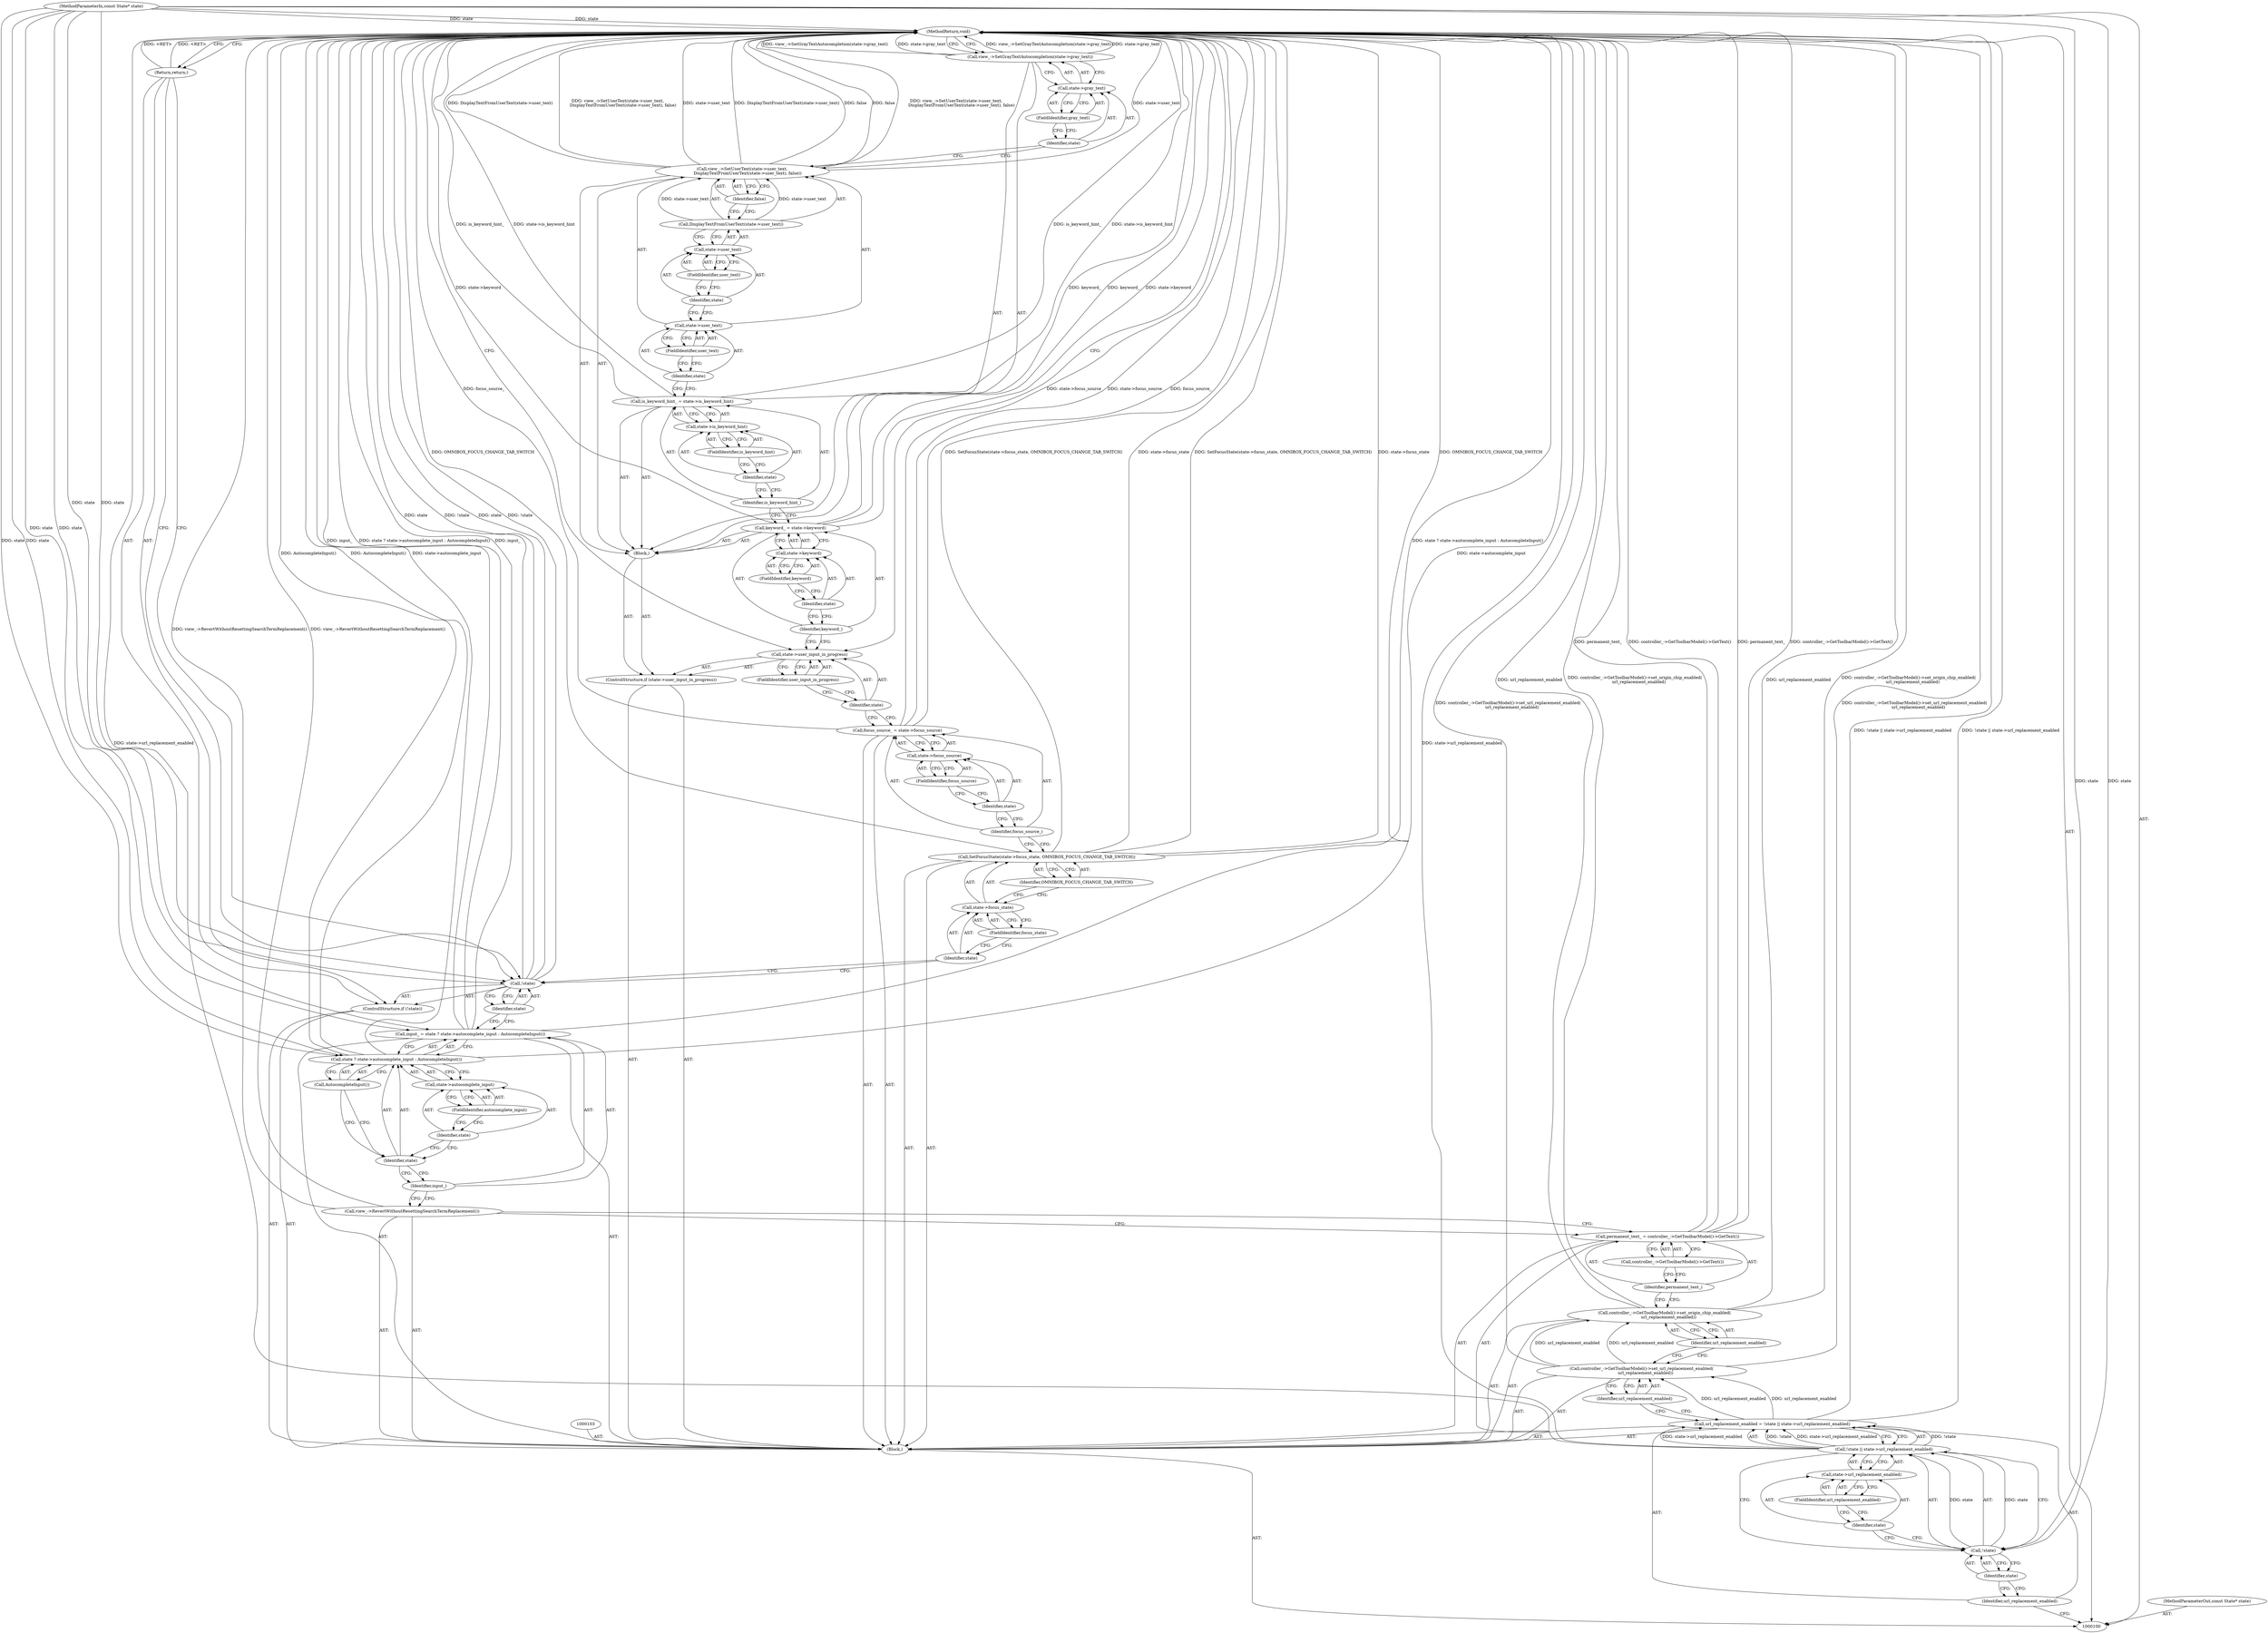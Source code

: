 digraph "0_Chrome_c2364e0ce42878a2177c6f4cf7adb3c715b777c1" {
"1000170" [label="(MethodReturn,void)"];
"1000101" [label="(MethodParameterIn,const State* state)"];
"1000237" [label="(MethodParameterOut,const State* state)"];
"1000102" [label="(Block,)"];
"1000128" [label="(ControlStructure,if (!state))"];
"1000129" [label="(Call,!state)"];
"1000130" [label="(Identifier,state)"];
"1000131" [label="(Return,return;)"];
"1000133" [label="(Call,state->focus_state)"];
"1000134" [label="(Identifier,state)"];
"1000132" [label="(Call,SetFocusState(state->focus_state, OMNIBOX_FOCUS_CHANGE_TAB_SWITCH))"];
"1000135" [label="(FieldIdentifier,focus_state)"];
"1000136" [label="(Identifier,OMNIBOX_FOCUS_CHANGE_TAB_SWITCH)"];
"1000139" [label="(Call,state->focus_source)"];
"1000140" [label="(Identifier,state)"];
"1000137" [label="(Call,focus_source_ = state->focus_source)"];
"1000138" [label="(Identifier,focus_source_)"];
"1000141" [label="(FieldIdentifier,focus_source)"];
"1000145" [label="(FieldIdentifier,user_input_in_progress)"];
"1000142" [label="(ControlStructure,if (state->user_input_in_progress))"];
"1000146" [label="(Block,)"];
"1000143" [label="(Call,state->user_input_in_progress)"];
"1000144" [label="(Identifier,state)"];
"1000149" [label="(Call,state->keyword)"];
"1000150" [label="(Identifier,state)"];
"1000151" [label="(FieldIdentifier,keyword)"];
"1000147" [label="(Call,keyword_ = state->keyword)"];
"1000148" [label="(Identifier,keyword_)"];
"1000154" [label="(Call,state->is_keyword_hint)"];
"1000155" [label="(Identifier,state)"];
"1000156" [label="(FieldIdentifier,is_keyword_hint)"];
"1000152" [label="(Call,is_keyword_hint_ = state->is_keyword_hint)"];
"1000153" [label="(Identifier,is_keyword_hint_)"];
"1000158" [label="(Call,state->user_text)"];
"1000159" [label="(Identifier,state)"];
"1000160" [label="(FieldIdentifier,user_text)"];
"1000157" [label="(Call,view_->SetUserText(state->user_text,\n        DisplayTextFromUserText(state->user_text), false))"];
"1000162" [label="(Call,state->user_text)"];
"1000163" [label="(Identifier,state)"];
"1000164" [label="(FieldIdentifier,user_text)"];
"1000165" [label="(Identifier,false)"];
"1000161" [label="(Call,DisplayTextFromUserText(state->user_text))"];
"1000106" [label="(Call,!state || state->url_replacement_enabled)"];
"1000107" [label="(Call,!state)"];
"1000108" [label="(Identifier,state)"];
"1000109" [label="(Call,state->url_replacement_enabled)"];
"1000110" [label="(Identifier,state)"];
"1000111" [label="(FieldIdentifier,url_replacement_enabled)"];
"1000104" [label="(Call,url_replacement_enabled = !state || state->url_replacement_enabled)"];
"1000105" [label="(Identifier,url_replacement_enabled)"];
"1000167" [label="(Call,state->gray_text)"];
"1000168" [label="(Identifier,state)"];
"1000166" [label="(Call,view_->SetGrayTextAutocompletion(state->gray_text))"];
"1000169" [label="(FieldIdentifier,gray_text)"];
"1000112" [label="(Call,controller_->GetToolbarModel()->set_url_replacement_enabled(\n      url_replacement_enabled))"];
"1000113" [label="(Identifier,url_replacement_enabled)"];
"1000114" [label="(Call,controller_->GetToolbarModel()->set_origin_chip_enabled(\n      url_replacement_enabled))"];
"1000115" [label="(Identifier,url_replacement_enabled)"];
"1000118" [label="(Call,controller_->GetToolbarModel()->GetText())"];
"1000116" [label="(Call,permanent_text_ = controller_->GetToolbarModel()->GetText())"];
"1000117" [label="(Identifier,permanent_text_)"];
"1000119" [label="(Call,view_->RevertWithoutResettingSearchTermReplacement())"];
"1000122" [label="(Call,state ? state->autocomplete_input : AutocompleteInput())"];
"1000123" [label="(Identifier,state)"];
"1000124" [label="(Call,state->autocomplete_input)"];
"1000125" [label="(Identifier,state)"];
"1000120" [label="(Call,input_ = state ? state->autocomplete_input : AutocompleteInput())"];
"1000121" [label="(Identifier,input_)"];
"1000126" [label="(FieldIdentifier,autocomplete_input)"];
"1000127" [label="(Call,AutocompleteInput())"];
"1000170" -> "1000100"  [label="AST: "];
"1000170" -> "1000131"  [label="CFG: "];
"1000170" -> "1000166"  [label="CFG: "];
"1000170" -> "1000143"  [label="CFG: "];
"1000131" -> "1000170"  [label="DDG: <RET>"];
"1000116" -> "1000170"  [label="DDG: permanent_text_"];
"1000116" -> "1000170"  [label="DDG: controller_->GetToolbarModel()->GetText()"];
"1000129" -> "1000170"  [label="DDG: state"];
"1000129" -> "1000170"  [label="DDG: !state"];
"1000157" -> "1000170"  [label="DDG: view_->SetUserText(state->user_text,\n        DisplayTextFromUserText(state->user_text), false)"];
"1000157" -> "1000170"  [label="DDG: state->user_text"];
"1000157" -> "1000170"  [label="DDG: DisplayTextFromUserText(state->user_text)"];
"1000157" -> "1000170"  [label="DDG: false"];
"1000114" -> "1000170"  [label="DDG: controller_->GetToolbarModel()->set_origin_chip_enabled(\n      url_replacement_enabled)"];
"1000114" -> "1000170"  [label="DDG: url_replacement_enabled"];
"1000152" -> "1000170"  [label="DDG: state->is_keyword_hint"];
"1000152" -> "1000170"  [label="DDG: is_keyword_hint_"];
"1000137" -> "1000170"  [label="DDG: focus_source_"];
"1000137" -> "1000170"  [label="DDG: state->focus_source"];
"1000119" -> "1000170"  [label="DDG: view_->RevertWithoutResettingSearchTermReplacement()"];
"1000132" -> "1000170"  [label="DDG: SetFocusState(state->focus_state, OMNIBOX_FOCUS_CHANGE_TAB_SWITCH)"];
"1000132" -> "1000170"  [label="DDG: state->focus_state"];
"1000132" -> "1000170"  [label="DDG: OMNIBOX_FOCUS_CHANGE_TAB_SWITCH"];
"1000166" -> "1000170"  [label="DDG: view_->SetGrayTextAutocompletion(state->gray_text)"];
"1000166" -> "1000170"  [label="DDG: state->gray_text"];
"1000120" -> "1000170"  [label="DDG: input_"];
"1000120" -> "1000170"  [label="DDG: state ? state->autocomplete_input : AutocompleteInput()"];
"1000147" -> "1000170"  [label="DDG: state->keyword"];
"1000147" -> "1000170"  [label="DDG: keyword_"];
"1000122" -> "1000170"  [label="DDG: AutocompleteInput()"];
"1000122" -> "1000170"  [label="DDG: state->autocomplete_input"];
"1000112" -> "1000170"  [label="DDG: controller_->GetToolbarModel()->set_url_replacement_enabled(\n      url_replacement_enabled)"];
"1000101" -> "1000170"  [label="DDG: state"];
"1000104" -> "1000170"  [label="DDG: !state || state->url_replacement_enabled"];
"1000106" -> "1000170"  [label="DDG: state->url_replacement_enabled"];
"1000101" -> "1000100"  [label="AST: "];
"1000101" -> "1000170"  [label="DDG: state"];
"1000101" -> "1000107"  [label="DDG: state"];
"1000101" -> "1000120"  [label="DDG: state"];
"1000101" -> "1000122"  [label="DDG: state"];
"1000101" -> "1000129"  [label="DDG: state"];
"1000237" -> "1000100"  [label="AST: "];
"1000102" -> "1000100"  [label="AST: "];
"1000103" -> "1000102"  [label="AST: "];
"1000104" -> "1000102"  [label="AST: "];
"1000112" -> "1000102"  [label="AST: "];
"1000114" -> "1000102"  [label="AST: "];
"1000116" -> "1000102"  [label="AST: "];
"1000119" -> "1000102"  [label="AST: "];
"1000120" -> "1000102"  [label="AST: "];
"1000128" -> "1000102"  [label="AST: "];
"1000132" -> "1000102"  [label="AST: "];
"1000137" -> "1000102"  [label="AST: "];
"1000142" -> "1000102"  [label="AST: "];
"1000128" -> "1000102"  [label="AST: "];
"1000129" -> "1000128"  [label="AST: "];
"1000131" -> "1000128"  [label="AST: "];
"1000129" -> "1000128"  [label="AST: "];
"1000129" -> "1000130"  [label="CFG: "];
"1000130" -> "1000129"  [label="AST: "];
"1000131" -> "1000129"  [label="CFG: "];
"1000134" -> "1000129"  [label="CFG: "];
"1000129" -> "1000170"  [label="DDG: state"];
"1000129" -> "1000170"  [label="DDG: !state"];
"1000101" -> "1000129"  [label="DDG: state"];
"1000130" -> "1000129"  [label="AST: "];
"1000130" -> "1000120"  [label="CFG: "];
"1000129" -> "1000130"  [label="CFG: "];
"1000131" -> "1000128"  [label="AST: "];
"1000131" -> "1000129"  [label="CFG: "];
"1000170" -> "1000131"  [label="CFG: "];
"1000131" -> "1000170"  [label="DDG: <RET>"];
"1000133" -> "1000132"  [label="AST: "];
"1000133" -> "1000135"  [label="CFG: "];
"1000134" -> "1000133"  [label="AST: "];
"1000135" -> "1000133"  [label="AST: "];
"1000136" -> "1000133"  [label="CFG: "];
"1000134" -> "1000133"  [label="AST: "];
"1000134" -> "1000129"  [label="CFG: "];
"1000135" -> "1000134"  [label="CFG: "];
"1000132" -> "1000102"  [label="AST: "];
"1000132" -> "1000136"  [label="CFG: "];
"1000133" -> "1000132"  [label="AST: "];
"1000136" -> "1000132"  [label="AST: "];
"1000138" -> "1000132"  [label="CFG: "];
"1000132" -> "1000170"  [label="DDG: SetFocusState(state->focus_state, OMNIBOX_FOCUS_CHANGE_TAB_SWITCH)"];
"1000132" -> "1000170"  [label="DDG: state->focus_state"];
"1000132" -> "1000170"  [label="DDG: OMNIBOX_FOCUS_CHANGE_TAB_SWITCH"];
"1000135" -> "1000133"  [label="AST: "];
"1000135" -> "1000134"  [label="CFG: "];
"1000133" -> "1000135"  [label="CFG: "];
"1000136" -> "1000132"  [label="AST: "];
"1000136" -> "1000133"  [label="CFG: "];
"1000132" -> "1000136"  [label="CFG: "];
"1000139" -> "1000137"  [label="AST: "];
"1000139" -> "1000141"  [label="CFG: "];
"1000140" -> "1000139"  [label="AST: "];
"1000141" -> "1000139"  [label="AST: "];
"1000137" -> "1000139"  [label="CFG: "];
"1000140" -> "1000139"  [label="AST: "];
"1000140" -> "1000138"  [label="CFG: "];
"1000141" -> "1000140"  [label="CFG: "];
"1000137" -> "1000102"  [label="AST: "];
"1000137" -> "1000139"  [label="CFG: "];
"1000138" -> "1000137"  [label="AST: "];
"1000139" -> "1000137"  [label="AST: "];
"1000144" -> "1000137"  [label="CFG: "];
"1000137" -> "1000170"  [label="DDG: focus_source_"];
"1000137" -> "1000170"  [label="DDG: state->focus_source"];
"1000138" -> "1000137"  [label="AST: "];
"1000138" -> "1000132"  [label="CFG: "];
"1000140" -> "1000138"  [label="CFG: "];
"1000141" -> "1000139"  [label="AST: "];
"1000141" -> "1000140"  [label="CFG: "];
"1000139" -> "1000141"  [label="CFG: "];
"1000145" -> "1000143"  [label="AST: "];
"1000145" -> "1000144"  [label="CFG: "];
"1000143" -> "1000145"  [label="CFG: "];
"1000142" -> "1000102"  [label="AST: "];
"1000143" -> "1000142"  [label="AST: "];
"1000146" -> "1000142"  [label="AST: "];
"1000146" -> "1000142"  [label="AST: "];
"1000147" -> "1000146"  [label="AST: "];
"1000152" -> "1000146"  [label="AST: "];
"1000157" -> "1000146"  [label="AST: "];
"1000166" -> "1000146"  [label="AST: "];
"1000143" -> "1000142"  [label="AST: "];
"1000143" -> "1000145"  [label="CFG: "];
"1000144" -> "1000143"  [label="AST: "];
"1000145" -> "1000143"  [label="AST: "];
"1000148" -> "1000143"  [label="CFG: "];
"1000170" -> "1000143"  [label="CFG: "];
"1000144" -> "1000143"  [label="AST: "];
"1000144" -> "1000137"  [label="CFG: "];
"1000145" -> "1000144"  [label="CFG: "];
"1000149" -> "1000147"  [label="AST: "];
"1000149" -> "1000151"  [label="CFG: "];
"1000150" -> "1000149"  [label="AST: "];
"1000151" -> "1000149"  [label="AST: "];
"1000147" -> "1000149"  [label="CFG: "];
"1000150" -> "1000149"  [label="AST: "];
"1000150" -> "1000148"  [label="CFG: "];
"1000151" -> "1000150"  [label="CFG: "];
"1000151" -> "1000149"  [label="AST: "];
"1000151" -> "1000150"  [label="CFG: "];
"1000149" -> "1000151"  [label="CFG: "];
"1000147" -> "1000146"  [label="AST: "];
"1000147" -> "1000149"  [label="CFG: "];
"1000148" -> "1000147"  [label="AST: "];
"1000149" -> "1000147"  [label="AST: "];
"1000153" -> "1000147"  [label="CFG: "];
"1000147" -> "1000170"  [label="DDG: state->keyword"];
"1000147" -> "1000170"  [label="DDG: keyword_"];
"1000148" -> "1000147"  [label="AST: "];
"1000148" -> "1000143"  [label="CFG: "];
"1000150" -> "1000148"  [label="CFG: "];
"1000154" -> "1000152"  [label="AST: "];
"1000154" -> "1000156"  [label="CFG: "];
"1000155" -> "1000154"  [label="AST: "];
"1000156" -> "1000154"  [label="AST: "];
"1000152" -> "1000154"  [label="CFG: "];
"1000155" -> "1000154"  [label="AST: "];
"1000155" -> "1000153"  [label="CFG: "];
"1000156" -> "1000155"  [label="CFG: "];
"1000156" -> "1000154"  [label="AST: "];
"1000156" -> "1000155"  [label="CFG: "];
"1000154" -> "1000156"  [label="CFG: "];
"1000152" -> "1000146"  [label="AST: "];
"1000152" -> "1000154"  [label="CFG: "];
"1000153" -> "1000152"  [label="AST: "];
"1000154" -> "1000152"  [label="AST: "];
"1000159" -> "1000152"  [label="CFG: "];
"1000152" -> "1000170"  [label="DDG: state->is_keyword_hint"];
"1000152" -> "1000170"  [label="DDG: is_keyword_hint_"];
"1000153" -> "1000152"  [label="AST: "];
"1000153" -> "1000147"  [label="CFG: "];
"1000155" -> "1000153"  [label="CFG: "];
"1000158" -> "1000157"  [label="AST: "];
"1000158" -> "1000160"  [label="CFG: "];
"1000159" -> "1000158"  [label="AST: "];
"1000160" -> "1000158"  [label="AST: "];
"1000163" -> "1000158"  [label="CFG: "];
"1000159" -> "1000158"  [label="AST: "];
"1000159" -> "1000152"  [label="CFG: "];
"1000160" -> "1000159"  [label="CFG: "];
"1000160" -> "1000158"  [label="AST: "];
"1000160" -> "1000159"  [label="CFG: "];
"1000158" -> "1000160"  [label="CFG: "];
"1000157" -> "1000146"  [label="AST: "];
"1000157" -> "1000165"  [label="CFG: "];
"1000158" -> "1000157"  [label="AST: "];
"1000161" -> "1000157"  [label="AST: "];
"1000165" -> "1000157"  [label="AST: "];
"1000168" -> "1000157"  [label="CFG: "];
"1000157" -> "1000170"  [label="DDG: view_->SetUserText(state->user_text,\n        DisplayTextFromUserText(state->user_text), false)"];
"1000157" -> "1000170"  [label="DDG: state->user_text"];
"1000157" -> "1000170"  [label="DDG: DisplayTextFromUserText(state->user_text)"];
"1000157" -> "1000170"  [label="DDG: false"];
"1000161" -> "1000157"  [label="DDG: state->user_text"];
"1000162" -> "1000161"  [label="AST: "];
"1000162" -> "1000164"  [label="CFG: "];
"1000163" -> "1000162"  [label="AST: "];
"1000164" -> "1000162"  [label="AST: "];
"1000161" -> "1000162"  [label="CFG: "];
"1000163" -> "1000162"  [label="AST: "];
"1000163" -> "1000158"  [label="CFG: "];
"1000164" -> "1000163"  [label="CFG: "];
"1000164" -> "1000162"  [label="AST: "];
"1000164" -> "1000163"  [label="CFG: "];
"1000162" -> "1000164"  [label="CFG: "];
"1000165" -> "1000157"  [label="AST: "];
"1000165" -> "1000161"  [label="CFG: "];
"1000157" -> "1000165"  [label="CFG: "];
"1000161" -> "1000157"  [label="AST: "];
"1000161" -> "1000162"  [label="CFG: "];
"1000162" -> "1000161"  [label="AST: "];
"1000165" -> "1000161"  [label="CFG: "];
"1000161" -> "1000157"  [label="DDG: state->user_text"];
"1000106" -> "1000104"  [label="AST: "];
"1000106" -> "1000107"  [label="CFG: "];
"1000106" -> "1000109"  [label="CFG: "];
"1000107" -> "1000106"  [label="AST: "];
"1000109" -> "1000106"  [label="AST: "];
"1000104" -> "1000106"  [label="CFG: "];
"1000106" -> "1000170"  [label="DDG: state->url_replacement_enabled"];
"1000106" -> "1000104"  [label="DDG: !state"];
"1000106" -> "1000104"  [label="DDG: state->url_replacement_enabled"];
"1000107" -> "1000106"  [label="DDG: state"];
"1000107" -> "1000106"  [label="AST: "];
"1000107" -> "1000108"  [label="CFG: "];
"1000108" -> "1000107"  [label="AST: "];
"1000110" -> "1000107"  [label="CFG: "];
"1000106" -> "1000107"  [label="CFG: "];
"1000107" -> "1000106"  [label="DDG: state"];
"1000101" -> "1000107"  [label="DDG: state"];
"1000108" -> "1000107"  [label="AST: "];
"1000108" -> "1000105"  [label="CFG: "];
"1000107" -> "1000108"  [label="CFG: "];
"1000109" -> "1000106"  [label="AST: "];
"1000109" -> "1000111"  [label="CFG: "];
"1000110" -> "1000109"  [label="AST: "];
"1000111" -> "1000109"  [label="AST: "];
"1000106" -> "1000109"  [label="CFG: "];
"1000110" -> "1000109"  [label="AST: "];
"1000110" -> "1000107"  [label="CFG: "];
"1000111" -> "1000110"  [label="CFG: "];
"1000111" -> "1000109"  [label="AST: "];
"1000111" -> "1000110"  [label="CFG: "];
"1000109" -> "1000111"  [label="CFG: "];
"1000104" -> "1000102"  [label="AST: "];
"1000104" -> "1000106"  [label="CFG: "];
"1000105" -> "1000104"  [label="AST: "];
"1000106" -> "1000104"  [label="AST: "];
"1000113" -> "1000104"  [label="CFG: "];
"1000104" -> "1000170"  [label="DDG: !state || state->url_replacement_enabled"];
"1000106" -> "1000104"  [label="DDG: !state"];
"1000106" -> "1000104"  [label="DDG: state->url_replacement_enabled"];
"1000104" -> "1000112"  [label="DDG: url_replacement_enabled"];
"1000105" -> "1000104"  [label="AST: "];
"1000105" -> "1000100"  [label="CFG: "];
"1000108" -> "1000105"  [label="CFG: "];
"1000167" -> "1000166"  [label="AST: "];
"1000167" -> "1000169"  [label="CFG: "];
"1000168" -> "1000167"  [label="AST: "];
"1000169" -> "1000167"  [label="AST: "];
"1000166" -> "1000167"  [label="CFG: "];
"1000168" -> "1000167"  [label="AST: "];
"1000168" -> "1000157"  [label="CFG: "];
"1000169" -> "1000168"  [label="CFG: "];
"1000166" -> "1000146"  [label="AST: "];
"1000166" -> "1000167"  [label="CFG: "];
"1000167" -> "1000166"  [label="AST: "];
"1000170" -> "1000166"  [label="CFG: "];
"1000166" -> "1000170"  [label="DDG: view_->SetGrayTextAutocompletion(state->gray_text)"];
"1000166" -> "1000170"  [label="DDG: state->gray_text"];
"1000169" -> "1000167"  [label="AST: "];
"1000169" -> "1000168"  [label="CFG: "];
"1000167" -> "1000169"  [label="CFG: "];
"1000112" -> "1000102"  [label="AST: "];
"1000112" -> "1000113"  [label="CFG: "];
"1000113" -> "1000112"  [label="AST: "];
"1000115" -> "1000112"  [label="CFG: "];
"1000112" -> "1000170"  [label="DDG: controller_->GetToolbarModel()->set_url_replacement_enabled(\n      url_replacement_enabled)"];
"1000104" -> "1000112"  [label="DDG: url_replacement_enabled"];
"1000112" -> "1000114"  [label="DDG: url_replacement_enabled"];
"1000113" -> "1000112"  [label="AST: "];
"1000113" -> "1000104"  [label="CFG: "];
"1000112" -> "1000113"  [label="CFG: "];
"1000114" -> "1000102"  [label="AST: "];
"1000114" -> "1000115"  [label="CFG: "];
"1000115" -> "1000114"  [label="AST: "];
"1000117" -> "1000114"  [label="CFG: "];
"1000114" -> "1000170"  [label="DDG: controller_->GetToolbarModel()->set_origin_chip_enabled(\n      url_replacement_enabled)"];
"1000114" -> "1000170"  [label="DDG: url_replacement_enabled"];
"1000112" -> "1000114"  [label="DDG: url_replacement_enabled"];
"1000115" -> "1000114"  [label="AST: "];
"1000115" -> "1000112"  [label="CFG: "];
"1000114" -> "1000115"  [label="CFG: "];
"1000118" -> "1000116"  [label="AST: "];
"1000118" -> "1000117"  [label="CFG: "];
"1000116" -> "1000118"  [label="CFG: "];
"1000116" -> "1000102"  [label="AST: "];
"1000116" -> "1000118"  [label="CFG: "];
"1000117" -> "1000116"  [label="AST: "];
"1000118" -> "1000116"  [label="AST: "];
"1000119" -> "1000116"  [label="CFG: "];
"1000116" -> "1000170"  [label="DDG: permanent_text_"];
"1000116" -> "1000170"  [label="DDG: controller_->GetToolbarModel()->GetText()"];
"1000117" -> "1000116"  [label="AST: "];
"1000117" -> "1000114"  [label="CFG: "];
"1000118" -> "1000117"  [label="CFG: "];
"1000119" -> "1000102"  [label="AST: "];
"1000119" -> "1000116"  [label="CFG: "];
"1000121" -> "1000119"  [label="CFG: "];
"1000119" -> "1000170"  [label="DDG: view_->RevertWithoutResettingSearchTermReplacement()"];
"1000122" -> "1000120"  [label="AST: "];
"1000122" -> "1000124"  [label="CFG: "];
"1000122" -> "1000127"  [label="CFG: "];
"1000123" -> "1000122"  [label="AST: "];
"1000124" -> "1000122"  [label="AST: "];
"1000127" -> "1000122"  [label="AST: "];
"1000120" -> "1000122"  [label="CFG: "];
"1000122" -> "1000170"  [label="DDG: AutocompleteInput()"];
"1000122" -> "1000170"  [label="DDG: state->autocomplete_input"];
"1000101" -> "1000122"  [label="DDG: state"];
"1000123" -> "1000122"  [label="AST: "];
"1000123" -> "1000121"  [label="CFG: "];
"1000125" -> "1000123"  [label="CFG: "];
"1000127" -> "1000123"  [label="CFG: "];
"1000124" -> "1000122"  [label="AST: "];
"1000124" -> "1000126"  [label="CFG: "];
"1000125" -> "1000124"  [label="AST: "];
"1000126" -> "1000124"  [label="AST: "];
"1000122" -> "1000124"  [label="CFG: "];
"1000125" -> "1000124"  [label="AST: "];
"1000125" -> "1000123"  [label="CFG: "];
"1000126" -> "1000125"  [label="CFG: "];
"1000120" -> "1000102"  [label="AST: "];
"1000120" -> "1000122"  [label="CFG: "];
"1000121" -> "1000120"  [label="AST: "];
"1000122" -> "1000120"  [label="AST: "];
"1000130" -> "1000120"  [label="CFG: "];
"1000120" -> "1000170"  [label="DDG: input_"];
"1000120" -> "1000170"  [label="DDG: state ? state->autocomplete_input : AutocompleteInput()"];
"1000101" -> "1000120"  [label="DDG: state"];
"1000121" -> "1000120"  [label="AST: "];
"1000121" -> "1000119"  [label="CFG: "];
"1000123" -> "1000121"  [label="CFG: "];
"1000126" -> "1000124"  [label="AST: "];
"1000126" -> "1000125"  [label="CFG: "];
"1000124" -> "1000126"  [label="CFG: "];
"1000127" -> "1000122"  [label="AST: "];
"1000127" -> "1000123"  [label="CFG: "];
"1000122" -> "1000127"  [label="CFG: "];
}
